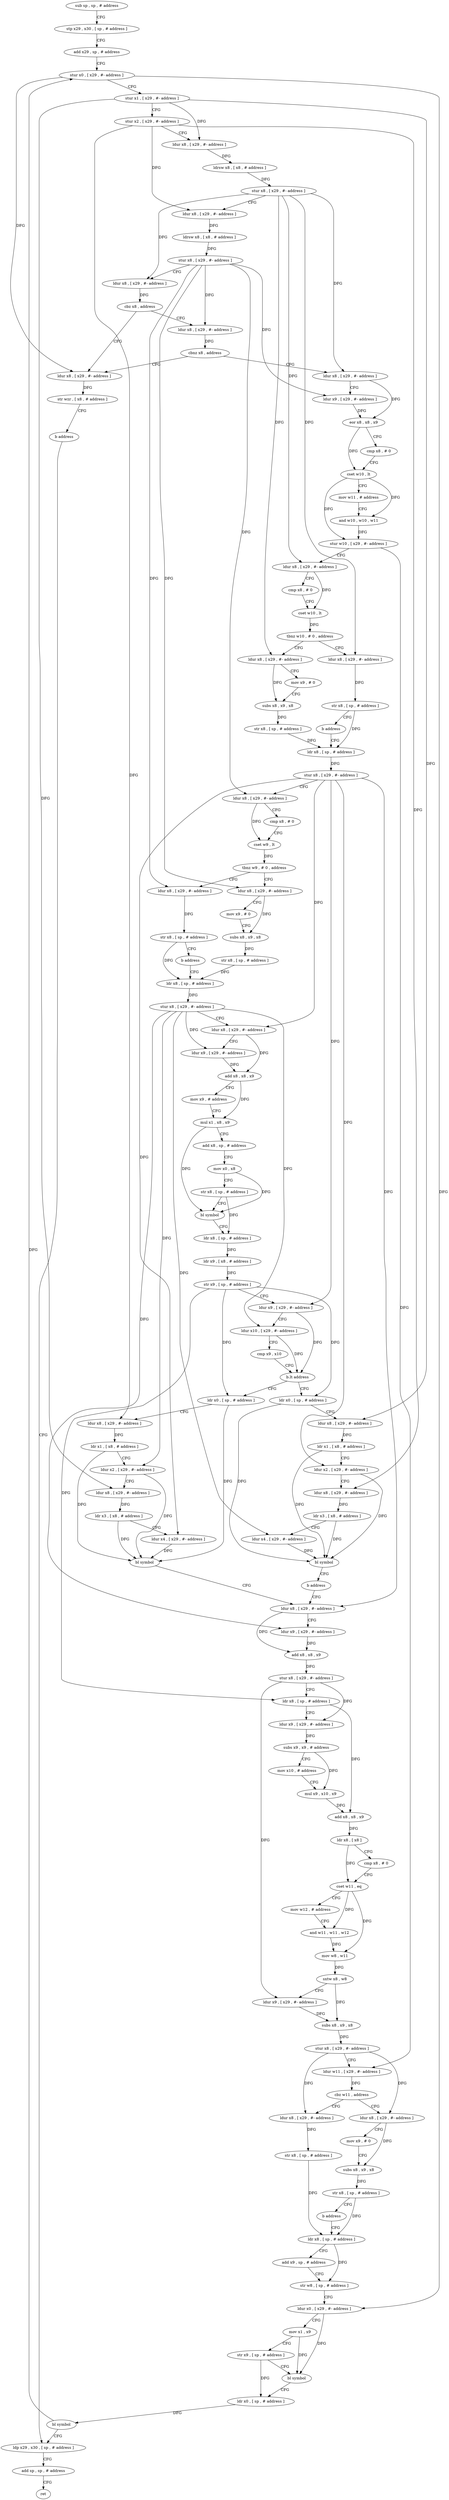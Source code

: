 digraph "func" {
"4251684" [label = "sub sp , sp , # address" ]
"4251688" [label = "stp x29 , x30 , [ sp , # address ]" ]
"4251692" [label = "add x29 , sp , # address" ]
"4251696" [label = "stur x0 , [ x29 , #- address ]" ]
"4251700" [label = "stur x1 , [ x29 , #- address ]" ]
"4251704" [label = "stur x2 , [ x29 , #- address ]" ]
"4251708" [label = "ldur x8 , [ x29 , #- address ]" ]
"4251712" [label = "ldrsw x8 , [ x8 , # address ]" ]
"4251716" [label = "stur x8 , [ x29 , #- address ]" ]
"4251720" [label = "ldur x8 , [ x29 , #- address ]" ]
"4251724" [label = "ldrsw x8 , [ x8 , # address ]" ]
"4251728" [label = "stur x8 , [ x29 , #- address ]" ]
"4251732" [label = "ldur x8 , [ x29 , #- address ]" ]
"4251736" [label = "cbz x8 , address" ]
"4251748" [label = "ldur x8 , [ x29 , #- address ]" ]
"4251740" [label = "ldur x8 , [ x29 , #- address ]" ]
"4251752" [label = "str wzr , [ x8 , # address ]" ]
"4251756" [label = "b address" ]
"4252180" [label = "ldp x29 , x30 , [ sp , # address ]" ]
"4251744" [label = "cbnz x8 , address" ]
"4251760" [label = "ldur x8 , [ x29 , #- address ]" ]
"4252184" [label = "add sp , sp , # address" ]
"4252188" [label = "ret" ]
"4251764" [label = "ldur x9 , [ x29 , #- address ]" ]
"4251768" [label = "eor x8 , x8 , x9" ]
"4251772" [label = "cmp x8 , # 0" ]
"4251776" [label = "cset w10 , lt" ]
"4251780" [label = "mov w11 , # address" ]
"4251784" [label = "and w10 , w10 , w11" ]
"4251788" [label = "stur w10 , [ x29 , #- address ]" ]
"4251792" [label = "ldur x8 , [ x29 , #- address ]" ]
"4251796" [label = "cmp x8 , # 0" ]
"4251800" [label = "cset w10 , lt" ]
"4251804" [label = "tbnz w10 , # 0 , address" ]
"4251820" [label = "ldur x8 , [ x29 , #- address ]" ]
"4251808" [label = "ldur x8 , [ x29 , #- address ]" ]
"4251824" [label = "mov x9 , # 0" ]
"4251828" [label = "subs x8 , x9 , x8" ]
"4251832" [label = "str x8 , [ sp , # address ]" ]
"4251836" [label = "ldr x8 , [ sp , # address ]" ]
"4251812" [label = "str x8 , [ sp , # address ]" ]
"4251816" [label = "b address" ]
"4251872" [label = "ldur x8 , [ x29 , #- address ]" ]
"4251876" [label = "mov x9 , # 0" ]
"4251880" [label = "subs x8 , x9 , x8" ]
"4251884" [label = "str x8 , [ sp , # address ]" ]
"4251888" [label = "ldr x8 , [ sp , # address ]" ]
"4251860" [label = "ldur x8 , [ x29 , #- address ]" ]
"4251864" [label = "str x8 , [ sp , # address ]" ]
"4251868" [label = "b address" ]
"4251840" [label = "stur x8 , [ x29 , #- address ]" ]
"4251844" [label = "ldur x8 , [ x29 , #- address ]" ]
"4251848" [label = "cmp x8 , # 0" ]
"4251852" [label = "cset w9 , lt" ]
"4251856" [label = "tbnz w9 , # 0 , address" ]
"4251996" [label = "ldr x0 , [ sp , # address ]" ]
"4252000" [label = "ldur x8 , [ x29 , #- address ]" ]
"4252004" [label = "ldr x1 , [ x8 , # address ]" ]
"4252008" [label = "ldur x2 , [ x29 , #- address ]" ]
"4252012" [label = "ldur x8 , [ x29 , #- address ]" ]
"4252016" [label = "ldr x3 , [ x8 , # address ]" ]
"4252020" [label = "ldur x4 , [ x29 , #- address ]" ]
"4252024" [label = "bl symbol" ]
"4252028" [label = "ldur x8 , [ x29 , #- address ]" ]
"4251960" [label = "ldr x0 , [ sp , # address ]" ]
"4251964" [label = "ldur x8 , [ x29 , #- address ]" ]
"4251968" [label = "ldr x1 , [ x8 , # address ]" ]
"4251972" [label = "ldur x2 , [ x29 , #- address ]" ]
"4251976" [label = "ldur x8 , [ x29 , #- address ]" ]
"4251980" [label = "ldr x3 , [ x8 , # address ]" ]
"4251984" [label = "ldur x4 , [ x29 , #- address ]" ]
"4251988" [label = "bl symbol" ]
"4251992" [label = "b address" ]
"4251892" [label = "stur x8 , [ x29 , #- address ]" ]
"4251896" [label = "ldur x8 , [ x29 , #- address ]" ]
"4251900" [label = "ldur x9 , [ x29 , #- address ]" ]
"4251904" [label = "add x8 , x8 , x9" ]
"4251908" [label = "mov x9 , # address" ]
"4251912" [label = "mul x1 , x8 , x9" ]
"4251916" [label = "add x8 , sp , # address" ]
"4251920" [label = "mov x0 , x8" ]
"4251924" [label = "str x8 , [ sp , # address ]" ]
"4251928" [label = "bl symbol" ]
"4251932" [label = "ldr x8 , [ sp , # address ]" ]
"4251936" [label = "ldr x9 , [ x8 , # address ]" ]
"4251940" [label = "str x9 , [ sp , # address ]" ]
"4251944" [label = "ldur x9 , [ x29 , #- address ]" ]
"4251948" [label = "ldur x10 , [ x29 , #- address ]" ]
"4251952" [label = "cmp x9 , x10" ]
"4251956" [label = "b.lt address" ]
"4252136" [label = "ldur x8 , [ x29 , #- address ]" ]
"4252140" [label = "str x8 , [ sp , # address ]" ]
"4252144" [label = "ldr x8 , [ sp , # address ]" ]
"4252116" [label = "ldur x8 , [ x29 , #- address ]" ]
"4252120" [label = "mov x9 , # 0" ]
"4252124" [label = "subs x8 , x9 , x8" ]
"4252128" [label = "str x8 , [ sp , # address ]" ]
"4252132" [label = "b address" ]
"4252032" [label = "ldur x9 , [ x29 , #- address ]" ]
"4252036" [label = "add x8 , x8 , x9" ]
"4252040" [label = "stur x8 , [ x29 , #- address ]" ]
"4252044" [label = "ldr x8 , [ sp , # address ]" ]
"4252048" [label = "ldur x9 , [ x29 , #- address ]" ]
"4252052" [label = "subs x9 , x9 , # address" ]
"4252056" [label = "mov x10 , # address" ]
"4252060" [label = "mul x9 , x10 , x9" ]
"4252064" [label = "add x8 , x8 , x9" ]
"4252068" [label = "ldr x8 , [ x8 ]" ]
"4252072" [label = "cmp x8 , # 0" ]
"4252076" [label = "cset w11 , eq" ]
"4252080" [label = "mov w12 , # address" ]
"4252084" [label = "and w11 , w11 , w12" ]
"4252088" [label = "mov w8 , w11" ]
"4252092" [label = "sxtw x8 , w8" ]
"4252096" [label = "ldur x9 , [ x29 , #- address ]" ]
"4252100" [label = "subs x8 , x9 , x8" ]
"4252104" [label = "stur x8 , [ x29 , #- address ]" ]
"4252108" [label = "ldur w11 , [ x29 , #- address ]" ]
"4252112" [label = "cbz w11 , address" ]
"4252148" [label = "add x9 , sp , # address" ]
"4252152" [label = "str w8 , [ sp , # address ]" ]
"4252156" [label = "ldur x0 , [ x29 , #- address ]" ]
"4252160" [label = "mov x1 , x9" ]
"4252164" [label = "str x9 , [ sp , # address ]" ]
"4252168" [label = "bl symbol" ]
"4252172" [label = "ldr x0 , [ sp , # address ]" ]
"4252176" [label = "bl symbol" ]
"4251684" -> "4251688" [ label = "CFG" ]
"4251688" -> "4251692" [ label = "CFG" ]
"4251692" -> "4251696" [ label = "CFG" ]
"4251696" -> "4251700" [ label = "CFG" ]
"4251696" -> "4251748" [ label = "DFG" ]
"4251696" -> "4252156" [ label = "DFG" ]
"4251700" -> "4251704" [ label = "CFG" ]
"4251700" -> "4251708" [ label = "DFG" ]
"4251700" -> "4252012" [ label = "DFG" ]
"4251700" -> "4251964" [ label = "DFG" ]
"4251704" -> "4251708" [ label = "CFG" ]
"4251704" -> "4251720" [ label = "DFG" ]
"4251704" -> "4252000" [ label = "DFG" ]
"4251704" -> "4251976" [ label = "DFG" ]
"4251708" -> "4251712" [ label = "DFG" ]
"4251712" -> "4251716" [ label = "DFG" ]
"4251716" -> "4251720" [ label = "CFG" ]
"4251716" -> "4251732" [ label = "DFG" ]
"4251716" -> "4251760" [ label = "DFG" ]
"4251716" -> "4251792" [ label = "DFG" ]
"4251716" -> "4251820" [ label = "DFG" ]
"4251716" -> "4251808" [ label = "DFG" ]
"4251720" -> "4251724" [ label = "DFG" ]
"4251724" -> "4251728" [ label = "DFG" ]
"4251728" -> "4251732" [ label = "CFG" ]
"4251728" -> "4251740" [ label = "DFG" ]
"4251728" -> "4251764" [ label = "DFG" ]
"4251728" -> "4251844" [ label = "DFG" ]
"4251728" -> "4251872" [ label = "DFG" ]
"4251728" -> "4251860" [ label = "DFG" ]
"4251732" -> "4251736" [ label = "DFG" ]
"4251736" -> "4251748" [ label = "CFG" ]
"4251736" -> "4251740" [ label = "CFG" ]
"4251748" -> "4251752" [ label = "DFG" ]
"4251740" -> "4251744" [ label = "DFG" ]
"4251752" -> "4251756" [ label = "CFG" ]
"4251756" -> "4252180" [ label = "CFG" ]
"4252180" -> "4252184" [ label = "CFG" ]
"4251744" -> "4251760" [ label = "CFG" ]
"4251744" -> "4251748" [ label = "CFG" ]
"4251760" -> "4251764" [ label = "CFG" ]
"4251760" -> "4251768" [ label = "DFG" ]
"4252184" -> "4252188" [ label = "CFG" ]
"4251764" -> "4251768" [ label = "DFG" ]
"4251768" -> "4251772" [ label = "CFG" ]
"4251768" -> "4251776" [ label = "DFG" ]
"4251772" -> "4251776" [ label = "CFG" ]
"4251776" -> "4251780" [ label = "CFG" ]
"4251776" -> "4251784" [ label = "DFG" ]
"4251776" -> "4251788" [ label = "DFG" ]
"4251780" -> "4251784" [ label = "CFG" ]
"4251784" -> "4251788" [ label = "DFG" ]
"4251788" -> "4251792" [ label = "CFG" ]
"4251788" -> "4252108" [ label = "DFG" ]
"4251792" -> "4251796" [ label = "CFG" ]
"4251792" -> "4251800" [ label = "DFG" ]
"4251796" -> "4251800" [ label = "CFG" ]
"4251800" -> "4251804" [ label = "DFG" ]
"4251804" -> "4251820" [ label = "CFG" ]
"4251804" -> "4251808" [ label = "CFG" ]
"4251820" -> "4251824" [ label = "CFG" ]
"4251820" -> "4251828" [ label = "DFG" ]
"4251808" -> "4251812" [ label = "DFG" ]
"4251824" -> "4251828" [ label = "CFG" ]
"4251828" -> "4251832" [ label = "DFG" ]
"4251832" -> "4251836" [ label = "DFG" ]
"4251836" -> "4251840" [ label = "DFG" ]
"4251812" -> "4251816" [ label = "CFG" ]
"4251812" -> "4251836" [ label = "DFG" ]
"4251816" -> "4251836" [ label = "CFG" ]
"4251872" -> "4251876" [ label = "CFG" ]
"4251872" -> "4251880" [ label = "DFG" ]
"4251876" -> "4251880" [ label = "CFG" ]
"4251880" -> "4251884" [ label = "DFG" ]
"4251884" -> "4251888" [ label = "DFG" ]
"4251888" -> "4251892" [ label = "DFG" ]
"4251860" -> "4251864" [ label = "DFG" ]
"4251864" -> "4251868" [ label = "CFG" ]
"4251864" -> "4251888" [ label = "DFG" ]
"4251868" -> "4251888" [ label = "CFG" ]
"4251840" -> "4251844" [ label = "CFG" ]
"4251840" -> "4251896" [ label = "DFG" ]
"4251840" -> "4251944" [ label = "DFG" ]
"4251840" -> "4252020" [ label = "DFG" ]
"4251840" -> "4251972" [ label = "DFG" ]
"4251840" -> "4252028" [ label = "DFG" ]
"4251844" -> "4251848" [ label = "CFG" ]
"4251844" -> "4251852" [ label = "DFG" ]
"4251848" -> "4251852" [ label = "CFG" ]
"4251852" -> "4251856" [ label = "DFG" ]
"4251856" -> "4251872" [ label = "CFG" ]
"4251856" -> "4251860" [ label = "CFG" ]
"4251996" -> "4252000" [ label = "CFG" ]
"4251996" -> "4252024" [ label = "DFG" ]
"4252000" -> "4252004" [ label = "DFG" ]
"4252004" -> "4252008" [ label = "CFG" ]
"4252004" -> "4252024" [ label = "DFG" ]
"4252008" -> "4252012" [ label = "CFG" ]
"4252008" -> "4252024" [ label = "DFG" ]
"4252012" -> "4252016" [ label = "DFG" ]
"4252016" -> "4252020" [ label = "CFG" ]
"4252016" -> "4252024" [ label = "DFG" ]
"4252020" -> "4252024" [ label = "DFG" ]
"4252024" -> "4252028" [ label = "CFG" ]
"4252028" -> "4252032" [ label = "CFG" ]
"4252028" -> "4252036" [ label = "DFG" ]
"4251960" -> "4251964" [ label = "CFG" ]
"4251960" -> "4251988" [ label = "DFG" ]
"4251964" -> "4251968" [ label = "DFG" ]
"4251968" -> "4251972" [ label = "CFG" ]
"4251968" -> "4251988" [ label = "DFG" ]
"4251972" -> "4251976" [ label = "CFG" ]
"4251972" -> "4251988" [ label = "DFG" ]
"4251976" -> "4251980" [ label = "DFG" ]
"4251980" -> "4251984" [ label = "CFG" ]
"4251980" -> "4251988" [ label = "DFG" ]
"4251984" -> "4251988" [ label = "DFG" ]
"4251988" -> "4251992" [ label = "CFG" ]
"4251992" -> "4252028" [ label = "CFG" ]
"4251892" -> "4251896" [ label = "CFG" ]
"4251892" -> "4251900" [ label = "DFG" ]
"4251892" -> "4251948" [ label = "DFG" ]
"4251892" -> "4252008" [ label = "DFG" ]
"4251892" -> "4251984" [ label = "DFG" ]
"4251892" -> "4252032" [ label = "DFG" ]
"4251896" -> "4251900" [ label = "CFG" ]
"4251896" -> "4251904" [ label = "DFG" ]
"4251900" -> "4251904" [ label = "DFG" ]
"4251904" -> "4251908" [ label = "CFG" ]
"4251904" -> "4251912" [ label = "DFG" ]
"4251908" -> "4251912" [ label = "CFG" ]
"4251912" -> "4251916" [ label = "CFG" ]
"4251912" -> "4251928" [ label = "DFG" ]
"4251916" -> "4251920" [ label = "CFG" ]
"4251920" -> "4251924" [ label = "CFG" ]
"4251920" -> "4251928" [ label = "DFG" ]
"4251924" -> "4251928" [ label = "CFG" ]
"4251924" -> "4251932" [ label = "DFG" ]
"4251928" -> "4251932" [ label = "CFG" ]
"4251932" -> "4251936" [ label = "DFG" ]
"4251936" -> "4251940" [ label = "DFG" ]
"4251940" -> "4251944" [ label = "CFG" ]
"4251940" -> "4251996" [ label = "DFG" ]
"4251940" -> "4251960" [ label = "DFG" ]
"4251940" -> "4252044" [ label = "DFG" ]
"4251944" -> "4251948" [ label = "CFG" ]
"4251944" -> "4251956" [ label = "DFG" ]
"4251948" -> "4251952" [ label = "CFG" ]
"4251948" -> "4251956" [ label = "DFG" ]
"4251952" -> "4251956" [ label = "CFG" ]
"4251956" -> "4251996" [ label = "CFG" ]
"4251956" -> "4251960" [ label = "CFG" ]
"4252136" -> "4252140" [ label = "DFG" ]
"4252140" -> "4252144" [ label = "DFG" ]
"4252144" -> "4252148" [ label = "CFG" ]
"4252144" -> "4252152" [ label = "DFG" ]
"4252116" -> "4252120" [ label = "CFG" ]
"4252116" -> "4252124" [ label = "DFG" ]
"4252120" -> "4252124" [ label = "CFG" ]
"4252124" -> "4252128" [ label = "DFG" ]
"4252128" -> "4252132" [ label = "CFG" ]
"4252128" -> "4252144" [ label = "DFG" ]
"4252132" -> "4252144" [ label = "CFG" ]
"4252032" -> "4252036" [ label = "DFG" ]
"4252036" -> "4252040" [ label = "DFG" ]
"4252040" -> "4252044" [ label = "CFG" ]
"4252040" -> "4252048" [ label = "DFG" ]
"4252040" -> "4252096" [ label = "DFG" ]
"4252044" -> "4252048" [ label = "CFG" ]
"4252044" -> "4252064" [ label = "DFG" ]
"4252048" -> "4252052" [ label = "DFG" ]
"4252052" -> "4252056" [ label = "CFG" ]
"4252052" -> "4252060" [ label = "DFG" ]
"4252056" -> "4252060" [ label = "CFG" ]
"4252060" -> "4252064" [ label = "DFG" ]
"4252064" -> "4252068" [ label = "DFG" ]
"4252068" -> "4252072" [ label = "CFG" ]
"4252068" -> "4252076" [ label = "DFG" ]
"4252072" -> "4252076" [ label = "CFG" ]
"4252076" -> "4252080" [ label = "CFG" ]
"4252076" -> "4252084" [ label = "DFG" ]
"4252076" -> "4252088" [ label = "DFG" ]
"4252080" -> "4252084" [ label = "CFG" ]
"4252084" -> "4252088" [ label = "DFG" ]
"4252088" -> "4252092" [ label = "DFG" ]
"4252092" -> "4252096" [ label = "CFG" ]
"4252092" -> "4252100" [ label = "DFG" ]
"4252096" -> "4252100" [ label = "DFG" ]
"4252100" -> "4252104" [ label = "DFG" ]
"4252104" -> "4252108" [ label = "CFG" ]
"4252104" -> "4252136" [ label = "DFG" ]
"4252104" -> "4252116" [ label = "DFG" ]
"4252108" -> "4252112" [ label = "DFG" ]
"4252112" -> "4252136" [ label = "CFG" ]
"4252112" -> "4252116" [ label = "CFG" ]
"4252148" -> "4252152" [ label = "CFG" ]
"4252152" -> "4252156" [ label = "CFG" ]
"4252156" -> "4252160" [ label = "CFG" ]
"4252156" -> "4252168" [ label = "DFG" ]
"4252160" -> "4252164" [ label = "CFG" ]
"4252160" -> "4252168" [ label = "DFG" ]
"4252164" -> "4252168" [ label = "CFG" ]
"4252164" -> "4252172" [ label = "DFG" ]
"4252168" -> "4252172" [ label = "CFG" ]
"4252172" -> "4252176" [ label = "DFG" ]
"4252176" -> "4252180" [ label = "CFG" ]
"4252176" -> "4251696" [ label = "DFG" ]
}
